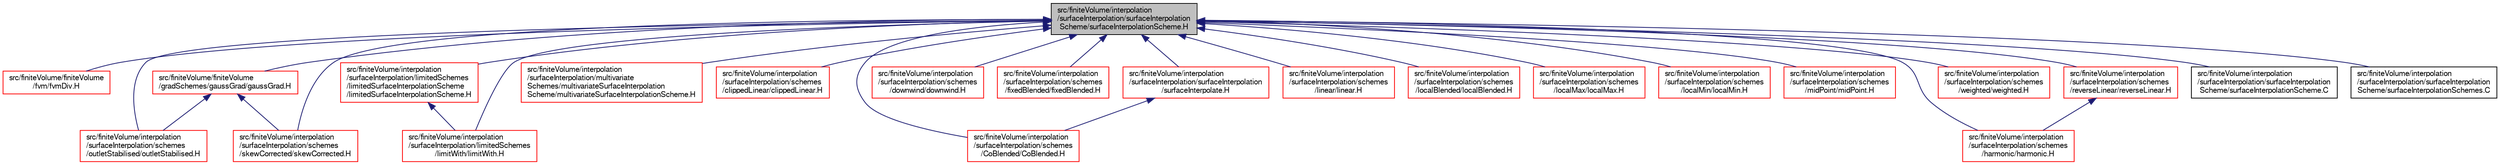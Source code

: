 digraph "src/finiteVolume/interpolation/surfaceInterpolation/surfaceInterpolationScheme/surfaceInterpolationScheme.H"
{
  bgcolor="transparent";
  edge [fontname="FreeSans",fontsize="10",labelfontname="FreeSans",labelfontsize="10"];
  node [fontname="FreeSans",fontsize="10",shape=record];
  Node79 [label="src/finiteVolume/interpolation\l/surfaceInterpolation/surfaceInterpolation\lScheme/surfaceInterpolationScheme.H",height=0.2,width=0.4,color="black", fillcolor="grey75", style="filled", fontcolor="black"];
  Node79 -> Node80 [dir="back",color="midnightblue",fontsize="10",style="solid",fontname="FreeSans"];
  Node80 [label="src/finiteVolume/finiteVolume\l/fvm/fvmDiv.H",height=0.2,width=0.4,color="red",URL="$a03071.html",tooltip="Calculate the matrix for the divergence of the given field and flux. "];
  Node79 -> Node140 [dir="back",color="midnightblue",fontsize="10",style="solid",fontname="FreeSans"];
  Node140 [label="src/finiteVolume/finiteVolume\l/gradSchemes/gaussGrad/gaussGrad.H",height=0.2,width=0.4,color="red",URL="$a03107.html"];
  Node140 -> Node160 [dir="back",color="midnightblue",fontsize="10",style="solid",fontname="FreeSans"];
  Node160 [label="src/finiteVolume/interpolation\l/surfaceInterpolation/schemes\l/outletStabilised/outletStabilised.H",height=0.2,width=0.4,color="red",URL="$a04232.html"];
  Node140 -> Node162 [dir="back",color="midnightblue",fontsize="10",style="solid",fontname="FreeSans"];
  Node162 [label="src/finiteVolume/interpolation\l/surfaceInterpolation/schemes\l/skewCorrected/skewCorrected.H",height=0.2,width=0.4,color="red",URL="$a04280.html"];
  Node79 -> Node164 [dir="back",color="midnightblue",fontsize="10",style="solid",fontname="FreeSans"];
  Node164 [label="src/finiteVolume/interpolation\l/surfaceInterpolation/limitedSchemes\l/limitedSurfaceInterpolationScheme\l/limitedSurfaceInterpolationScheme.H",height=0.2,width=0.4,color="red",URL="$a03956.html"];
  Node164 -> Node192 [dir="back",color="midnightblue",fontsize="10",style="solid",fontname="FreeSans"];
  Node192 [label="src/finiteVolume/interpolation\l/surfaceInterpolation/limitedSchemes\l/limitWith/limitWith.H",height=0.2,width=0.4,color="red",URL="$a03965.html"];
  Node79 -> Node192 [dir="back",color="midnightblue",fontsize="10",style="solid",fontname="FreeSans"];
  Node79 -> Node210 [dir="back",color="midnightblue",fontsize="10",style="solid",fontname="FreeSans"];
  Node210 [label="src/finiteVolume/interpolation\l/surfaceInterpolation/multivariate\lSchemes/multivariateSurfaceInterpolation\lScheme/multivariateSurfaceInterpolationScheme.H",height=0.2,width=0.4,color="red",URL="$a04082.html"];
  Node79 -> Node242 [dir="back",color="midnightblue",fontsize="10",style="solid",fontname="FreeSans"];
  Node242 [label="src/finiteVolume/interpolation\l/surfaceInterpolation/schemes\l/clippedLinear/clippedLinear.H",height=0.2,width=0.4,color="red",URL="$a04121.html"];
  Node79 -> Node244 [dir="back",color="midnightblue",fontsize="10",style="solid",fontname="FreeSans"];
  Node244 [label="src/finiteVolume/interpolation\l/surfaceInterpolation/schemes\l/CoBlended/CoBlended.H",height=0.2,width=0.4,color="red",URL="$a04127.html"];
  Node79 -> Node246 [dir="back",color="midnightblue",fontsize="10",style="solid",fontname="FreeSans"];
  Node246 [label="src/finiteVolume/interpolation\l/surfaceInterpolation/schemes\l/downwind/downwind.H",height=0.2,width=0.4,color="red",URL="$a04145.html"];
  Node79 -> Node248 [dir="back",color="midnightblue",fontsize="10",style="solid",fontname="FreeSans"];
  Node248 [label="src/finiteVolume/interpolation\l/surfaceInterpolation/schemes\l/fixedBlended/fixedBlended.H",height=0.2,width=0.4,color="red",URL="$a04157.html"];
  Node79 -> Node250 [dir="back",color="midnightblue",fontsize="10",style="solid",fontname="FreeSans"];
  Node250 [label="src/finiteVolume/interpolation\l/surfaceInterpolation/schemes\l/harmonic/harmonic.H",height=0.2,width=0.4,color="red",URL="$a04163.html"];
  Node79 -> Node252 [dir="back",color="midnightblue",fontsize="10",style="solid",fontname="FreeSans"];
  Node252 [label="src/finiteVolume/interpolation\l/surfaceInterpolation/schemes\l/linear/linear.H",height=0.2,width=0.4,color="red",URL="$a39398.html"];
  Node79 -> Node254 [dir="back",color="midnightblue",fontsize="10",style="solid",fontname="FreeSans"];
  Node254 [label="src/finiteVolume/interpolation\l/surfaceInterpolation/schemes\l/localBlended/localBlended.H",height=0.2,width=0.4,color="red",URL="$a04202.html"];
  Node79 -> Node256 [dir="back",color="midnightblue",fontsize="10",style="solid",fontname="FreeSans"];
  Node256 [label="src/finiteVolume/interpolation\l/surfaceInterpolation/schemes\l/localMax/localMax.H",height=0.2,width=0.4,color="red",URL="$a04208.html"];
  Node79 -> Node259 [dir="back",color="midnightblue",fontsize="10",style="solid",fontname="FreeSans"];
  Node259 [label="src/finiteVolume/interpolation\l/surfaceInterpolation/schemes\l/localMin/localMin.H",height=0.2,width=0.4,color="red",URL="$a04214.html"];
  Node79 -> Node261 [dir="back",color="midnightblue",fontsize="10",style="solid",fontname="FreeSans"];
  Node261 [label="src/finiteVolume/interpolation\l/surfaceInterpolation/schemes\l/midPoint/midPoint.H",height=0.2,width=0.4,color="red",URL="$a04226.html"];
  Node79 -> Node160 [dir="back",color="midnightblue",fontsize="10",style="solid",fontname="FreeSans"];
  Node79 -> Node263 [dir="back",color="midnightblue",fontsize="10",style="solid",fontname="FreeSans"];
  Node263 [label="src/finiteVolume/interpolation\l/surfaceInterpolation/schemes\l/reverseLinear/reverseLinear.H",height=0.2,width=0.4,color="red",URL="$a04274.html"];
  Node263 -> Node250 [dir="back",color="midnightblue",fontsize="10",style="solid",fontname="FreeSans"];
  Node79 -> Node162 [dir="back",color="midnightblue",fontsize="10",style="solid",fontname="FreeSans"];
  Node79 -> Node265 [dir="back",color="midnightblue",fontsize="10",style="solid",fontname="FreeSans"];
  Node265 [label="src/finiteVolume/interpolation\l/surfaceInterpolation/schemes\l/weighted/weighted.H",height=0.2,width=0.4,color="red",URL="$a04301.html"];
  Node79 -> Node267 [dir="back",color="midnightblue",fontsize="10",style="solid",fontname="FreeSans"];
  Node267 [label="src/finiteVolume/interpolation\l/surfaceInterpolation/surfaceInterpolation\l/surfaceInterpolate.H",height=0.2,width=0.4,color="red",URL="$a04307.html",tooltip="Surface Interpolation. "];
  Node267 -> Node244 [dir="back",color="midnightblue",fontsize="10",style="solid",fontname="FreeSans"];
  Node79 -> Node313 [dir="back",color="midnightblue",fontsize="10",style="solid",fontname="FreeSans"];
  Node313 [label="src/finiteVolume/interpolation\l/surfaceInterpolation/surfaceInterpolation\lScheme/surfaceInterpolationScheme.C",height=0.2,width=0.4,color="black",URL="$a04316.html",tooltip="Abstract base class for surface interpolation schemes. "];
  Node79 -> Node314 [dir="back",color="midnightblue",fontsize="10",style="solid",fontname="FreeSans"];
  Node314 [label="src/finiteVolume/interpolation\l/surfaceInterpolation/surfaceInterpolation\lScheme/surfaceInterpolationSchemes.C",height=0.2,width=0.4,color="black",URL="$a04322.html"];
}
